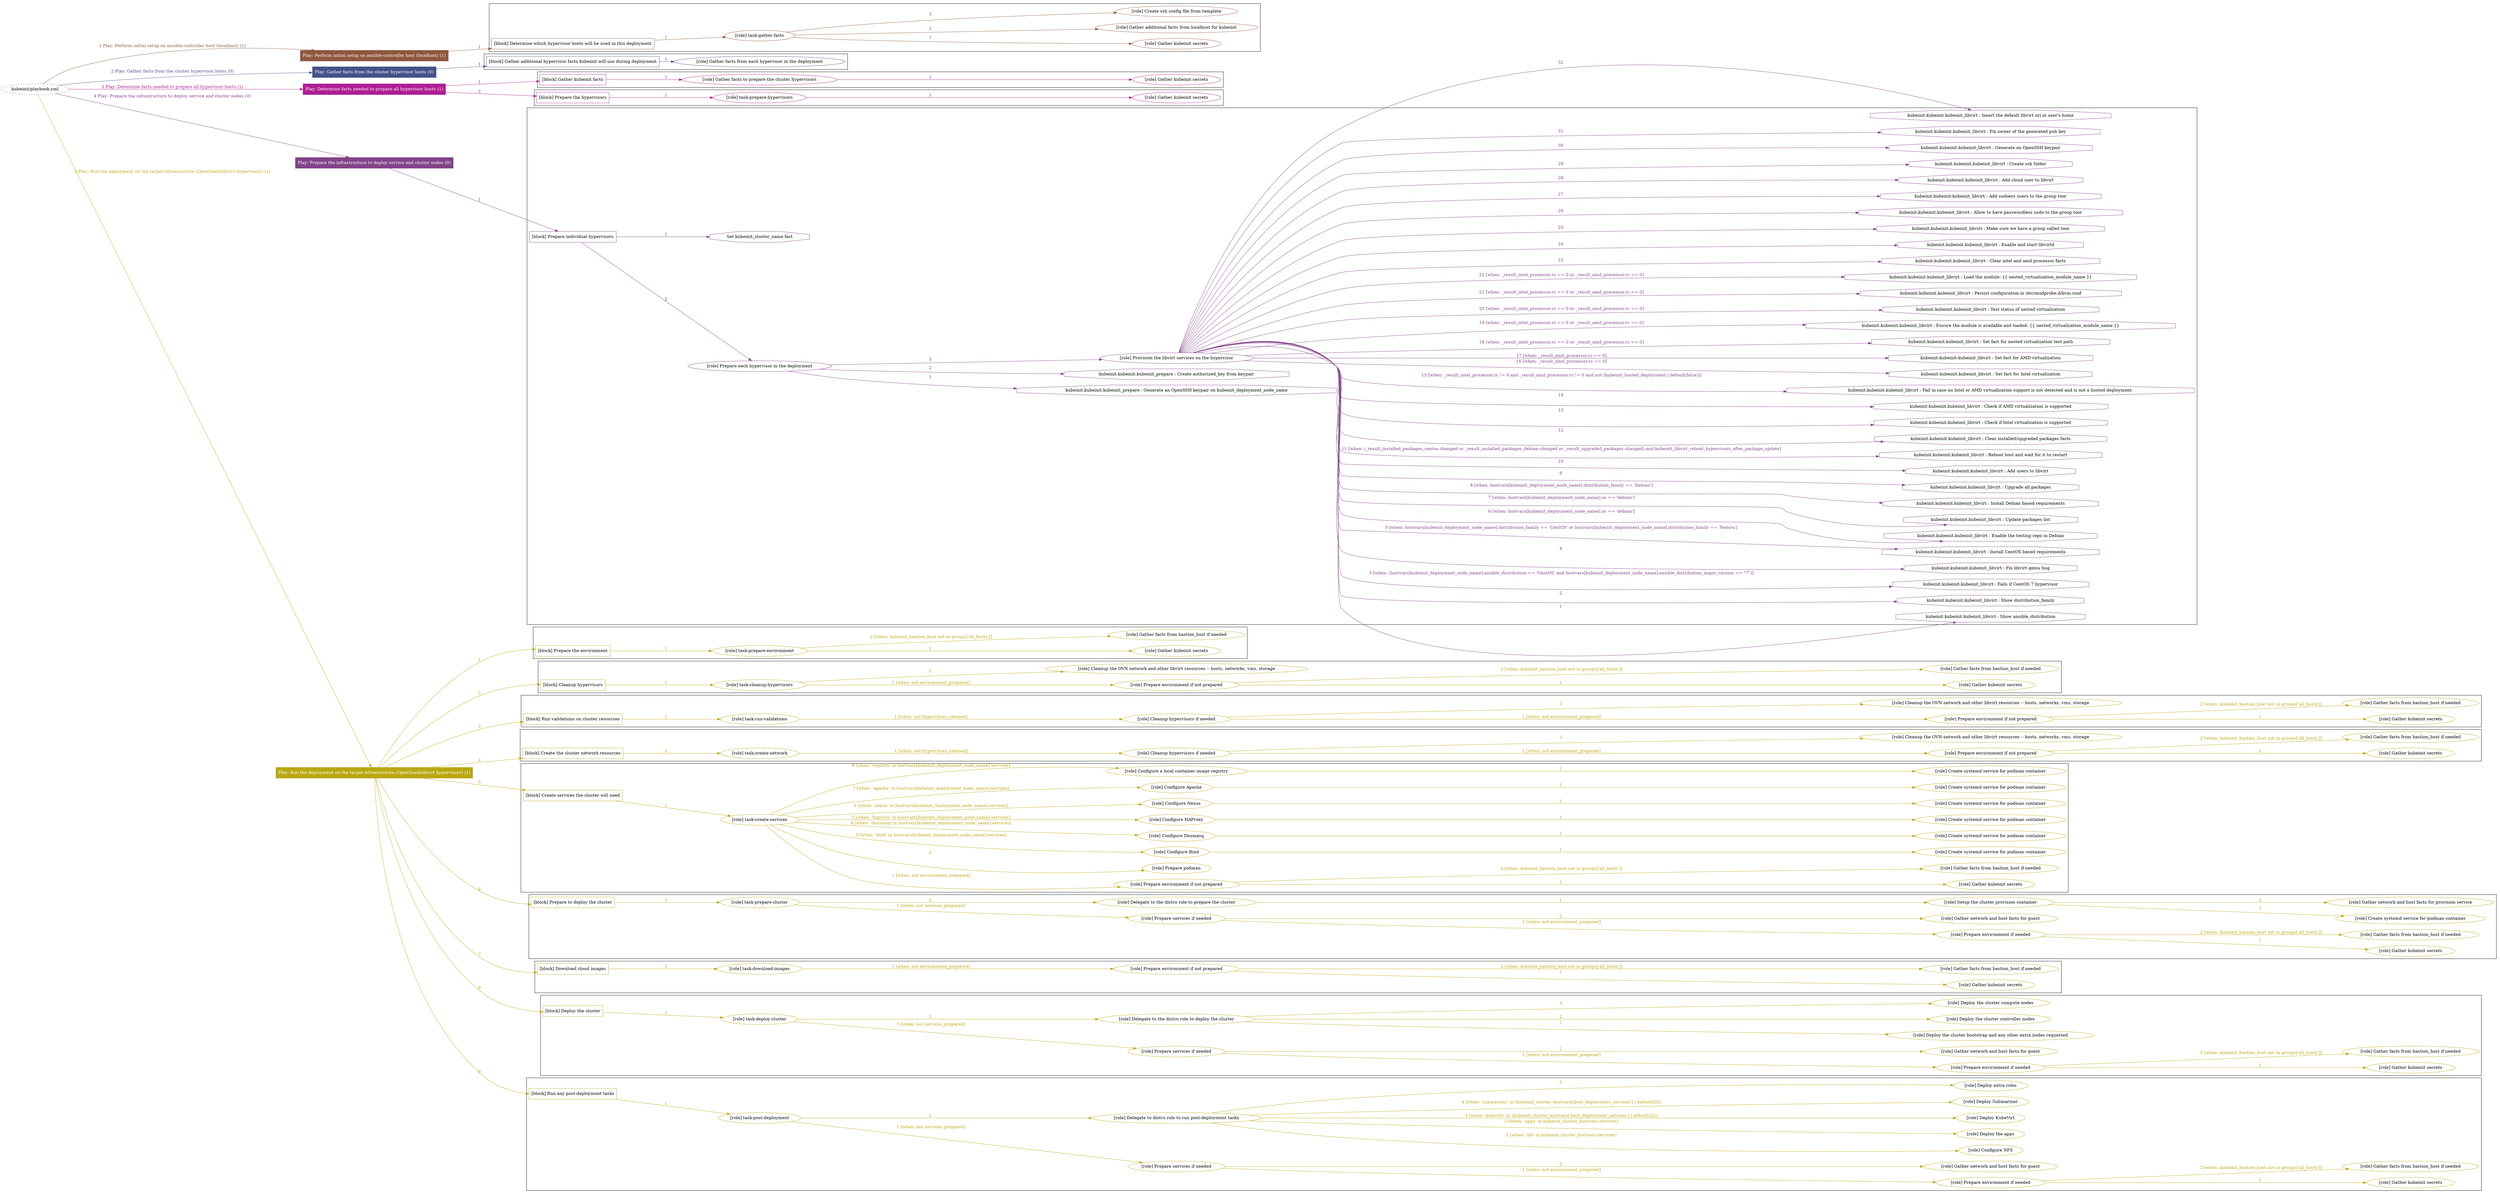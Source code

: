 digraph {
	graph [concentrate=true ordering=in rankdir=LR ratio=fill]
	edge [esep=5 sep=10]
	"kubeinit/playbook.yml" [URL="/home/runner/work/kubeinit/kubeinit/kubeinit/playbook.yml" id=playbook_feb21e90 style=dotted]
	"kubeinit/playbook.yml" -> play_5761cc18 [label="1 Play: Perform initial setup on ansible-controller host (localhost) (1)" color="#8e573e" fontcolor="#8e573e" id=edge_play_5761cc18 labeltooltip="1 Play: Perform initial setup on ansible-controller host (localhost) (1)" tooltip="1 Play: Perform initial setup on ansible-controller host (localhost) (1)"]
	subgraph "Play: Perform initial setup on ansible-controller host (localhost) (1)" {
		play_5761cc18 [label="Play: Perform initial setup on ansible-controller host (localhost) (1)" URL="/home/runner/work/kubeinit/kubeinit/kubeinit/playbook.yml" color="#8e573e" fontcolor="#ffffff" id=play_5761cc18 shape=box style=filled tooltip=localhost]
		play_5761cc18 -> block_1d2f3212 [label=1 color="#8e573e" fontcolor="#8e573e" id=edge_block_1d2f3212 labeltooltip=1 tooltip=1]
		subgraph cluster_block_1d2f3212 {
			block_1d2f3212 [label="[block] Determine which hypervisor hosts will be used in this deployment" URL="/home/runner/work/kubeinit/kubeinit/kubeinit/playbook.yml" color="#8e573e" id=block_1d2f3212 labeltooltip="Determine which hypervisor hosts will be used in this deployment" shape=box tooltip="Determine which hypervisor hosts will be used in this deployment"]
			block_1d2f3212 -> role_78089373 [label="1 " color="#8e573e" fontcolor="#8e573e" id=edge_role_78089373 labeltooltip="1 " tooltip="1 "]
			subgraph "task-gather-facts" {
				role_78089373 [label="[role] task-gather-facts" URL="/home/runner/work/kubeinit/kubeinit/kubeinit/playbook.yml" color="#8e573e" id=role_78089373 tooltip="task-gather-facts"]
				role_78089373 -> role_72c6a454 [label="1 " color="#8e573e" fontcolor="#8e573e" id=edge_role_72c6a454 labeltooltip="1 " tooltip="1 "]
				subgraph "Gather kubeinit secrets" {
					role_72c6a454 [label="[role] Gather kubeinit secrets" URL="/home/runner/.ansible/collections/ansible_collections/kubeinit/kubeinit/roles/kubeinit_prepare/tasks/build_hypervisors_group.yml" color="#8e573e" id=role_72c6a454 tooltip="Gather kubeinit secrets"]
				}
				role_78089373 -> role_9002dfb9 [label="2 " color="#8e573e" fontcolor="#8e573e" id=edge_role_9002dfb9 labeltooltip="2 " tooltip="2 "]
				subgraph "Gather additional facts from localhost for kubeinit" {
					role_9002dfb9 [label="[role] Gather additional facts from localhost for kubeinit" URL="/home/runner/.ansible/collections/ansible_collections/kubeinit/kubeinit/roles/kubeinit_prepare/tasks/build_hypervisors_group.yml" color="#8e573e" id=role_9002dfb9 tooltip="Gather additional facts from localhost for kubeinit"]
				}
				role_78089373 -> role_d7d7b813 [label="3 " color="#8e573e" fontcolor="#8e573e" id=edge_role_d7d7b813 labeltooltip="3 " tooltip="3 "]
				subgraph "Create ssh config file from template" {
					role_d7d7b813 [label="[role] Create ssh config file from template" URL="/home/runner/.ansible/collections/ansible_collections/kubeinit/kubeinit/roles/kubeinit_prepare/tasks/build_hypervisors_group.yml" color="#8e573e" id=role_d7d7b813 tooltip="Create ssh config file from template"]
				}
			}
		}
	}
	"kubeinit/playbook.yml" -> play_86b3077b [label="2 Play: Gather facts from the cluster hypervisor hosts (0)" color="#445188" fontcolor="#445188" id=edge_play_86b3077b labeltooltip="2 Play: Gather facts from the cluster hypervisor hosts (0)" tooltip="2 Play: Gather facts from the cluster hypervisor hosts (0)"]
	subgraph "Play: Gather facts from the cluster hypervisor hosts (0)" {
		play_86b3077b [label="Play: Gather facts from the cluster hypervisor hosts (0)" URL="/home/runner/work/kubeinit/kubeinit/kubeinit/playbook.yml" color="#445188" fontcolor="#ffffff" id=play_86b3077b shape=box style=filled tooltip="Play: Gather facts from the cluster hypervisor hosts (0)"]
		play_86b3077b -> block_be00c8cd [label=1 color="#445188" fontcolor="#445188" id=edge_block_be00c8cd labeltooltip=1 tooltip=1]
		subgraph cluster_block_be00c8cd {
			block_be00c8cd [label="[block] Gather additional hypervisor facts kubeinit will use during deployment" URL="/home/runner/work/kubeinit/kubeinit/kubeinit/playbook.yml" color="#445188" id=block_be00c8cd labeltooltip="Gather additional hypervisor facts kubeinit will use during deployment" shape=box tooltip="Gather additional hypervisor facts kubeinit will use during deployment"]
			block_be00c8cd -> role_84a9dd8e [label="1 " color="#445188" fontcolor="#445188" id=edge_role_84a9dd8e labeltooltip="1 " tooltip="1 "]
			subgraph "Gather facts from each hypervisor in the deployment" {
				role_84a9dd8e [label="[role] Gather facts from each hypervisor in the deployment" URL="/home/runner/work/kubeinit/kubeinit/kubeinit/playbook.yml" color="#445188" id=role_84a9dd8e tooltip="Gather facts from each hypervisor in the deployment"]
			}
		}
	}
	"kubeinit/playbook.yml" -> play_68f3dd23 [label="3 Play: Determine facts needed to prepare all hypervisor hosts (1)" color="#ae1e93" fontcolor="#ae1e93" id=edge_play_68f3dd23 labeltooltip="3 Play: Determine facts needed to prepare all hypervisor hosts (1)" tooltip="3 Play: Determine facts needed to prepare all hypervisor hosts (1)"]
	subgraph "Play: Determine facts needed to prepare all hypervisor hosts (1)" {
		play_68f3dd23 [label="Play: Determine facts needed to prepare all hypervisor hosts (1)" URL="/home/runner/work/kubeinit/kubeinit/kubeinit/playbook.yml" color="#ae1e93" fontcolor="#ffffff" id=play_68f3dd23 shape=box style=filled tooltip=localhost]
		play_68f3dd23 -> block_464a8f12 [label=1 color="#ae1e93" fontcolor="#ae1e93" id=edge_block_464a8f12 labeltooltip=1 tooltip=1]
		subgraph cluster_block_464a8f12 {
			block_464a8f12 [label="[block] Gather kubeinit facts" URL="/home/runner/work/kubeinit/kubeinit/kubeinit/playbook.yml" color="#ae1e93" id=block_464a8f12 labeltooltip="Gather kubeinit facts" shape=box tooltip="Gather kubeinit facts"]
			block_464a8f12 -> role_8baa7312 [label="1 " color="#ae1e93" fontcolor="#ae1e93" id=edge_role_8baa7312 labeltooltip="1 " tooltip="1 "]
			subgraph "Gather facts to prepare the cluster hypervisors" {
				role_8baa7312 [label="[role] Gather facts to prepare the cluster hypervisors" URL="/home/runner/work/kubeinit/kubeinit/kubeinit/playbook.yml" color="#ae1e93" id=role_8baa7312 tooltip="Gather facts to prepare the cluster hypervisors"]
				role_8baa7312 -> role_ed757c21 [label="1 " color="#ae1e93" fontcolor="#ae1e93" id=edge_role_ed757c21 labeltooltip="1 " tooltip="1 "]
				subgraph "Gather kubeinit secrets" {
					role_ed757c21 [label="[role] Gather kubeinit secrets" URL="/home/runner/.ansible/collections/ansible_collections/kubeinit/kubeinit/roles/kubeinit_prepare/tasks/gather_kubeinit_facts.yml" color="#ae1e93" id=role_ed757c21 tooltip="Gather kubeinit secrets"]
				}
			}
		}
		play_68f3dd23 -> block_03cb75ea [label=2 color="#ae1e93" fontcolor="#ae1e93" id=edge_block_03cb75ea labeltooltip=2 tooltip=2]
		subgraph cluster_block_03cb75ea {
			block_03cb75ea [label="[block] Prepare the hypervisors" URL="/home/runner/work/kubeinit/kubeinit/kubeinit/playbook.yml" color="#ae1e93" id=block_03cb75ea labeltooltip="Prepare the hypervisors" shape=box tooltip="Prepare the hypervisors"]
			block_03cb75ea -> role_fab7d466 [label="1 " color="#ae1e93" fontcolor="#ae1e93" id=edge_role_fab7d466 labeltooltip="1 " tooltip="1 "]
			subgraph "task-prepare-hypervisors" {
				role_fab7d466 [label="[role] task-prepare-hypervisors" URL="/home/runner/work/kubeinit/kubeinit/kubeinit/playbook.yml" color="#ae1e93" id=role_fab7d466 tooltip="task-prepare-hypervisors"]
				role_fab7d466 -> role_a730ef13 [label="1 " color="#ae1e93" fontcolor="#ae1e93" id=edge_role_a730ef13 labeltooltip="1 " tooltip="1 "]
				subgraph "Gather kubeinit secrets" {
					role_a730ef13 [label="[role] Gather kubeinit secrets" URL="/home/runner/.ansible/collections/ansible_collections/kubeinit/kubeinit/roles/kubeinit_prepare/tasks/gather_kubeinit_facts.yml" color="#ae1e93" id=role_a730ef13 tooltip="Gather kubeinit secrets"]
				}
			}
		}
	}
	"kubeinit/playbook.yml" -> play_5c9b0942 [label="4 Play: Prepare the infrastructure to deploy service and cluster nodes (0)" color="#814389" fontcolor="#814389" id=edge_play_5c9b0942 labeltooltip="4 Play: Prepare the infrastructure to deploy service and cluster nodes (0)" tooltip="4 Play: Prepare the infrastructure to deploy service and cluster nodes (0)"]
	subgraph "Play: Prepare the infrastructure to deploy service and cluster nodes (0)" {
		play_5c9b0942 [label="Play: Prepare the infrastructure to deploy service and cluster nodes (0)" URL="/home/runner/work/kubeinit/kubeinit/kubeinit/playbook.yml" color="#814389" fontcolor="#ffffff" id=play_5c9b0942 shape=box style=filled tooltip="Play: Prepare the infrastructure to deploy service and cluster nodes (0)"]
		play_5c9b0942 -> block_41366bc0 [label=1 color="#814389" fontcolor="#814389" id=edge_block_41366bc0 labeltooltip=1 tooltip=1]
		subgraph cluster_block_41366bc0 {
			block_41366bc0 [label="[block] Prepare individual hypervisors" URL="/home/runner/work/kubeinit/kubeinit/kubeinit/playbook.yml" color="#814389" id=block_41366bc0 labeltooltip="Prepare individual hypervisors" shape=box tooltip="Prepare individual hypervisors"]
			block_41366bc0 -> role_6712dbb4 [label="2 " color="#814389" fontcolor="#814389" id=edge_role_6712dbb4 labeltooltip="2 " tooltip="2 "]
			subgraph "Prepare each hypervisor in the deployment" {
				role_6712dbb4 [label="[role] Prepare each hypervisor in the deployment" URL="/home/runner/work/kubeinit/kubeinit/kubeinit/playbook.yml" color="#814389" id=role_6712dbb4 tooltip="Prepare each hypervisor in the deployment"]
				task_cacc2549 [label="kubeinit.kubeinit.kubeinit_prepare : Generate an OpenSSH keypair on kubeinit_deployment_node_name" URL="/home/runner/.ansible/collections/ansible_collections/kubeinit/kubeinit/roles/kubeinit_prepare/tasks/prepare_hypervisor.yml" color="#814389" id=task_cacc2549 shape=octagon tooltip="kubeinit.kubeinit.kubeinit_prepare : Generate an OpenSSH keypair on kubeinit_deployment_node_name"]
				role_6712dbb4 -> task_cacc2549 [label="1 " color="#814389" fontcolor="#814389" id=edge_task_cacc2549 labeltooltip="1 " tooltip="1 "]
				task_461a5605 [label="kubeinit.kubeinit.kubeinit_prepare : Create authorized_key from keypair" URL="/home/runner/.ansible/collections/ansible_collections/kubeinit/kubeinit/roles/kubeinit_prepare/tasks/prepare_hypervisor.yml" color="#814389" id=task_461a5605 shape=octagon tooltip="kubeinit.kubeinit.kubeinit_prepare : Create authorized_key from keypair"]
				role_6712dbb4 -> task_461a5605 [label="2 " color="#814389" fontcolor="#814389" id=edge_task_461a5605 labeltooltip="2 " tooltip="2 "]
				role_6712dbb4 -> role_3cc54925 [label="3 " color="#814389" fontcolor="#814389" id=edge_role_3cc54925 labeltooltip="3 " tooltip="3 "]
				subgraph "Provision the libvirt services on the hypervisor" {
					role_3cc54925 [label="[role] Provision the libvirt services on the hypervisor" URL="/home/runner/.ansible/collections/ansible_collections/kubeinit/kubeinit/roles/kubeinit_prepare/tasks/prepare_hypervisor.yml" color="#814389" id=role_3cc54925 tooltip="Provision the libvirt services on the hypervisor"]
					task_8e9fa1bf [label="kubeinit.kubeinit.kubeinit_libvirt : Show ansible_distribution" URL="/home/runner/.ansible/collections/ansible_collections/kubeinit/kubeinit/roles/kubeinit_libvirt/tasks/main.yml" color="#814389" id=task_8e9fa1bf shape=octagon tooltip="kubeinit.kubeinit.kubeinit_libvirt : Show ansible_distribution"]
					role_3cc54925 -> task_8e9fa1bf [label="1 " color="#814389" fontcolor="#814389" id=edge_task_8e9fa1bf labeltooltip="1 " tooltip="1 "]
					task_d0afc286 [label="kubeinit.kubeinit.kubeinit_libvirt : Show distribution_family" URL="/home/runner/.ansible/collections/ansible_collections/kubeinit/kubeinit/roles/kubeinit_libvirt/tasks/main.yml" color="#814389" id=task_d0afc286 shape=octagon tooltip="kubeinit.kubeinit.kubeinit_libvirt : Show distribution_family"]
					role_3cc54925 -> task_d0afc286 [label="2 " color="#814389" fontcolor="#814389" id=edge_task_d0afc286 labeltooltip="2 " tooltip="2 "]
					task_a5cb955d [label="kubeinit.kubeinit.kubeinit_libvirt : Fails if CentOS 7 hypervisor" URL="/home/runner/.ansible/collections/ansible_collections/kubeinit/kubeinit/roles/kubeinit_libvirt/tasks/main.yml" color="#814389" id=task_a5cb955d shape=octagon tooltip="kubeinit.kubeinit.kubeinit_libvirt : Fails if CentOS 7 hypervisor"]
					role_3cc54925 -> task_a5cb955d [label="3 [when: (hostvars[kubeinit_deployment_node_name].ansible_distribution == 'CentOS' and hostvars[kubeinit_deployment_node_name].ansible_distribution_major_version == \"7\")]" color="#814389" fontcolor="#814389" id=edge_task_a5cb955d labeltooltip="3 [when: (hostvars[kubeinit_deployment_node_name].ansible_distribution == 'CentOS' and hostvars[kubeinit_deployment_node_name].ansible_distribution_major_version == \"7\")]" tooltip="3 [when: (hostvars[kubeinit_deployment_node_name].ansible_distribution == 'CentOS' and hostvars[kubeinit_deployment_node_name].ansible_distribution_major_version == \"7\")]"]
					task_1f6eca74 [label="kubeinit.kubeinit.kubeinit_libvirt : Fix libvirt qemu bug" URL="/home/runner/.ansible/collections/ansible_collections/kubeinit/kubeinit/roles/kubeinit_libvirt/tasks/main.yml" color="#814389" id=task_1f6eca74 shape=octagon tooltip="kubeinit.kubeinit.kubeinit_libvirt : Fix libvirt qemu bug"]
					role_3cc54925 -> task_1f6eca74 [label="4 " color="#814389" fontcolor="#814389" id=edge_task_1f6eca74 labeltooltip="4 " tooltip="4 "]
					task_35b9db72 [label="kubeinit.kubeinit.kubeinit_libvirt : Install CentOS based requirements" URL="/home/runner/.ansible/collections/ansible_collections/kubeinit/kubeinit/roles/kubeinit_libvirt/tasks/main.yml" color="#814389" id=task_35b9db72 shape=octagon tooltip="kubeinit.kubeinit.kubeinit_libvirt : Install CentOS based requirements"]
					role_3cc54925 -> task_35b9db72 [label="5 [when: hostvars[kubeinit_deployment_node_name].distribution_family == 'CentOS' or hostvars[kubeinit_deployment_node_name].distribution_family == 'Fedora']" color="#814389" fontcolor="#814389" id=edge_task_35b9db72 labeltooltip="5 [when: hostvars[kubeinit_deployment_node_name].distribution_family == 'CentOS' or hostvars[kubeinit_deployment_node_name].distribution_family == 'Fedora']" tooltip="5 [when: hostvars[kubeinit_deployment_node_name].distribution_family == 'CentOS' or hostvars[kubeinit_deployment_node_name].distribution_family == 'Fedora']"]
					task_52883f0d [label="kubeinit.kubeinit.kubeinit_libvirt : Enable the testing repo in Debian" URL="/home/runner/.ansible/collections/ansible_collections/kubeinit/kubeinit/roles/kubeinit_libvirt/tasks/main.yml" color="#814389" id=task_52883f0d shape=octagon tooltip="kubeinit.kubeinit.kubeinit_libvirt : Enable the testing repo in Debian"]
					role_3cc54925 -> task_52883f0d [label="6 [when: hostvars[kubeinit_deployment_node_name].os == 'debian']" color="#814389" fontcolor="#814389" id=edge_task_52883f0d labeltooltip="6 [when: hostvars[kubeinit_deployment_node_name].os == 'debian']" tooltip="6 [when: hostvars[kubeinit_deployment_node_name].os == 'debian']"]
					task_ca5d4c28 [label="kubeinit.kubeinit.kubeinit_libvirt : Update packages list" URL="/home/runner/.ansible/collections/ansible_collections/kubeinit/kubeinit/roles/kubeinit_libvirt/tasks/main.yml" color="#814389" id=task_ca5d4c28 shape=octagon tooltip="kubeinit.kubeinit.kubeinit_libvirt : Update packages list"]
					role_3cc54925 -> task_ca5d4c28 [label="7 [when: hostvars[kubeinit_deployment_node_name].os == 'debian']" color="#814389" fontcolor="#814389" id=edge_task_ca5d4c28 labeltooltip="7 [when: hostvars[kubeinit_deployment_node_name].os == 'debian']" tooltip="7 [when: hostvars[kubeinit_deployment_node_name].os == 'debian']"]
					task_7387b9bd [label="kubeinit.kubeinit.kubeinit_libvirt : Install Debian based requirements" URL="/home/runner/.ansible/collections/ansible_collections/kubeinit/kubeinit/roles/kubeinit_libvirt/tasks/main.yml" color="#814389" id=task_7387b9bd shape=octagon tooltip="kubeinit.kubeinit.kubeinit_libvirt : Install Debian based requirements"]
					role_3cc54925 -> task_7387b9bd [label="8 [when: hostvars[kubeinit_deployment_node_name].distribution_family == 'Debian']" color="#814389" fontcolor="#814389" id=edge_task_7387b9bd labeltooltip="8 [when: hostvars[kubeinit_deployment_node_name].distribution_family == 'Debian']" tooltip="8 [when: hostvars[kubeinit_deployment_node_name].distribution_family == 'Debian']"]
					task_53405028 [label="kubeinit.kubeinit.kubeinit_libvirt : Upgrade all packages" URL="/home/runner/.ansible/collections/ansible_collections/kubeinit/kubeinit/roles/kubeinit_libvirt/tasks/main.yml" color="#814389" id=task_53405028 shape=octagon tooltip="kubeinit.kubeinit.kubeinit_libvirt : Upgrade all packages"]
					role_3cc54925 -> task_53405028 [label="9 " color="#814389" fontcolor="#814389" id=edge_task_53405028 labeltooltip="9 " tooltip="9 "]
					task_e82b4d68 [label="kubeinit.kubeinit.kubeinit_libvirt : Add users to libvirt" URL="/home/runner/.ansible/collections/ansible_collections/kubeinit/kubeinit/roles/kubeinit_libvirt/tasks/main.yml" color="#814389" id=task_e82b4d68 shape=octagon tooltip="kubeinit.kubeinit.kubeinit_libvirt : Add users to libvirt"]
					role_3cc54925 -> task_e82b4d68 [label="10 " color="#814389" fontcolor="#814389" id=edge_task_e82b4d68 labeltooltip="10 " tooltip="10 "]
					task_3822428e [label="kubeinit.kubeinit.kubeinit_libvirt : Reboot host and wait for it to restart" URL="/home/runner/.ansible/collections/ansible_collections/kubeinit/kubeinit/roles/kubeinit_libvirt/tasks/main.yml" color="#814389" id=task_3822428e shape=octagon tooltip="kubeinit.kubeinit.kubeinit_libvirt : Reboot host and wait for it to restart"]
					role_3cc54925 -> task_3822428e [label="11 [when: (_result_installed_packages_centos.changed or _result_installed_packages_debian.changed or _result_upgraded_packages.changed) and kubeinit_libvirt_reboot_hypervisors_after_package_update]" color="#814389" fontcolor="#814389" id=edge_task_3822428e labeltooltip="11 [when: (_result_installed_packages_centos.changed or _result_installed_packages_debian.changed or _result_upgraded_packages.changed) and kubeinit_libvirt_reboot_hypervisors_after_package_update]" tooltip="11 [when: (_result_installed_packages_centos.changed or _result_installed_packages_debian.changed or _result_upgraded_packages.changed) and kubeinit_libvirt_reboot_hypervisors_after_package_update]"]
					task_81032b44 [label="kubeinit.kubeinit.kubeinit_libvirt : Clear installed/upgraded packages facts" URL="/home/runner/.ansible/collections/ansible_collections/kubeinit/kubeinit/roles/kubeinit_libvirt/tasks/main.yml" color="#814389" id=task_81032b44 shape=octagon tooltip="kubeinit.kubeinit.kubeinit_libvirt : Clear installed/upgraded packages facts"]
					role_3cc54925 -> task_81032b44 [label="12 " color="#814389" fontcolor="#814389" id=edge_task_81032b44 labeltooltip="12 " tooltip="12 "]
					task_57ce9d48 [label="kubeinit.kubeinit.kubeinit_libvirt : Check if Intel virtualization is supported" URL="/home/runner/.ansible/collections/ansible_collections/kubeinit/kubeinit/roles/kubeinit_libvirt/tasks/main.yml" color="#814389" id=task_57ce9d48 shape=octagon tooltip="kubeinit.kubeinit.kubeinit_libvirt : Check if Intel virtualization is supported"]
					role_3cc54925 -> task_57ce9d48 [label="13 " color="#814389" fontcolor="#814389" id=edge_task_57ce9d48 labeltooltip="13 " tooltip="13 "]
					task_72f5f0e7 [label="kubeinit.kubeinit.kubeinit_libvirt : Check if AMD virtualization is supported" URL="/home/runner/.ansible/collections/ansible_collections/kubeinit/kubeinit/roles/kubeinit_libvirt/tasks/main.yml" color="#814389" id=task_72f5f0e7 shape=octagon tooltip="kubeinit.kubeinit.kubeinit_libvirt : Check if AMD virtualization is supported"]
					role_3cc54925 -> task_72f5f0e7 [label="14 " color="#814389" fontcolor="#814389" id=edge_task_72f5f0e7 labeltooltip="14 " tooltip="14 "]
					task_a8b12bb8 [label="kubeinit.kubeinit.kubeinit_libvirt : Fail in case no Intel or AMD virtualization support is not detected and is not a hosted deployment." URL="/home/runner/.ansible/collections/ansible_collections/kubeinit/kubeinit/roles/kubeinit_libvirt/tasks/main.yml" color="#814389" id=task_a8b12bb8 shape=octagon tooltip="kubeinit.kubeinit.kubeinit_libvirt : Fail in case no Intel or AMD virtualization support is not detected and is not a hosted deployment."]
					role_3cc54925 -> task_a8b12bb8 [label="15 [when: _result_intel_processor.rc != 0 and _result_amd_processor.rc != 0 and not (kubeinit_hosted_deployment | default(false))]" color="#814389" fontcolor="#814389" id=edge_task_a8b12bb8 labeltooltip="15 [when: _result_intel_processor.rc != 0 and _result_amd_processor.rc != 0 and not (kubeinit_hosted_deployment | default(false))]" tooltip="15 [when: _result_intel_processor.rc != 0 and _result_amd_processor.rc != 0 and not (kubeinit_hosted_deployment | default(false))]"]
					task_334abff5 [label="kubeinit.kubeinit.kubeinit_libvirt : Set fact for Intel virtualization" URL="/home/runner/.ansible/collections/ansible_collections/kubeinit/kubeinit/roles/kubeinit_libvirt/tasks/main.yml" color="#814389" id=task_334abff5 shape=octagon tooltip="kubeinit.kubeinit.kubeinit_libvirt : Set fact for Intel virtualization"]
					role_3cc54925 -> task_334abff5 [label="16 [when: _result_intel_processor.rc == 0]" color="#814389" fontcolor="#814389" id=edge_task_334abff5 labeltooltip="16 [when: _result_intel_processor.rc == 0]" tooltip="16 [when: _result_intel_processor.rc == 0]"]
					task_4addcad3 [label="kubeinit.kubeinit.kubeinit_libvirt : Set fact for AMD virtualization" URL="/home/runner/.ansible/collections/ansible_collections/kubeinit/kubeinit/roles/kubeinit_libvirt/tasks/main.yml" color="#814389" id=task_4addcad3 shape=octagon tooltip="kubeinit.kubeinit.kubeinit_libvirt : Set fact for AMD virtualization"]
					role_3cc54925 -> task_4addcad3 [label="17 [when: _result_amd_processor.rc == 0]" color="#814389" fontcolor="#814389" id=edge_task_4addcad3 labeltooltip="17 [when: _result_amd_processor.rc == 0]" tooltip="17 [when: _result_amd_processor.rc == 0]"]
					task_7cb8fdea [label="kubeinit.kubeinit.kubeinit_libvirt : Set fact for nested virtualization test path" URL="/home/runner/.ansible/collections/ansible_collections/kubeinit/kubeinit/roles/kubeinit_libvirt/tasks/main.yml" color="#814389" id=task_7cb8fdea shape=octagon tooltip="kubeinit.kubeinit.kubeinit_libvirt : Set fact for nested virtualization test path"]
					role_3cc54925 -> task_7cb8fdea [label="18 [when: _result_intel_processor.rc == 0 or _result_amd_processor.rc == 0]" color="#814389" fontcolor="#814389" id=edge_task_7cb8fdea labeltooltip="18 [when: _result_intel_processor.rc == 0 or _result_amd_processor.rc == 0]" tooltip="18 [when: _result_intel_processor.rc == 0 or _result_amd_processor.rc == 0]"]
					task_4803fbe3 [label="kubeinit.kubeinit.kubeinit_libvirt : Ensure the module is available and loaded: {{ nested_virtualization_module_name }}" URL="/home/runner/.ansible/collections/ansible_collections/kubeinit/kubeinit/roles/kubeinit_libvirt/tasks/main.yml" color="#814389" id=task_4803fbe3 shape=octagon tooltip="kubeinit.kubeinit.kubeinit_libvirt : Ensure the module is available and loaded: {{ nested_virtualization_module_name }}"]
					role_3cc54925 -> task_4803fbe3 [label="19 [when: _result_intel_processor.rc == 0 or _result_amd_processor.rc == 0]" color="#814389" fontcolor="#814389" id=edge_task_4803fbe3 labeltooltip="19 [when: _result_intel_processor.rc == 0 or _result_amd_processor.rc == 0]" tooltip="19 [when: _result_intel_processor.rc == 0 or _result_amd_processor.rc == 0]"]
					task_82807c21 [label="kubeinit.kubeinit.kubeinit_libvirt : Test status of nested virtualization" URL="/home/runner/.ansible/collections/ansible_collections/kubeinit/kubeinit/roles/kubeinit_libvirt/tasks/main.yml" color="#814389" id=task_82807c21 shape=octagon tooltip="kubeinit.kubeinit.kubeinit_libvirt : Test status of nested virtualization"]
					role_3cc54925 -> task_82807c21 [label="20 [when: _result_intel_processor.rc == 0 or _result_amd_processor.rc == 0]" color="#814389" fontcolor="#814389" id=edge_task_82807c21 labeltooltip="20 [when: _result_intel_processor.rc == 0 or _result_amd_processor.rc == 0]" tooltip="20 [when: _result_intel_processor.rc == 0 or _result_amd_processor.rc == 0]"]
					task_cbe26487 [label="kubeinit.kubeinit.kubeinit_libvirt : Persist configuration in /etc/modprobe.d/kvm.conf" URL="/home/runner/.ansible/collections/ansible_collections/kubeinit/kubeinit/roles/kubeinit_libvirt/tasks/main.yml" color="#814389" id=task_cbe26487 shape=octagon tooltip="kubeinit.kubeinit.kubeinit_libvirt : Persist configuration in /etc/modprobe.d/kvm.conf"]
					role_3cc54925 -> task_cbe26487 [label="21 [when: _result_intel_processor.rc == 0 or _result_amd_processor.rc == 0]" color="#814389" fontcolor="#814389" id=edge_task_cbe26487 labeltooltip="21 [when: _result_intel_processor.rc == 0 or _result_amd_processor.rc == 0]" tooltip="21 [when: _result_intel_processor.rc == 0 or _result_amd_processor.rc == 0]"]
					task_0556e560 [label="kubeinit.kubeinit.kubeinit_libvirt : Load the module: {{ nested_virtualization_module_name }}" URL="/home/runner/.ansible/collections/ansible_collections/kubeinit/kubeinit/roles/kubeinit_libvirt/tasks/main.yml" color="#814389" id=task_0556e560 shape=octagon tooltip="kubeinit.kubeinit.kubeinit_libvirt : Load the module: {{ nested_virtualization_module_name }}"]
					role_3cc54925 -> task_0556e560 [label="22 [when: _result_intel_processor.rc == 0 or _result_amd_processor.rc == 0]" color="#814389" fontcolor="#814389" id=edge_task_0556e560 labeltooltip="22 [when: _result_intel_processor.rc == 0 or _result_amd_processor.rc == 0]" tooltip="22 [when: _result_intel_processor.rc == 0 or _result_amd_processor.rc == 0]"]
					task_4593f124 [label="kubeinit.kubeinit.kubeinit_libvirt : Clear intel and amd processor facts" URL="/home/runner/.ansible/collections/ansible_collections/kubeinit/kubeinit/roles/kubeinit_libvirt/tasks/main.yml" color="#814389" id=task_4593f124 shape=octagon tooltip="kubeinit.kubeinit.kubeinit_libvirt : Clear intel and amd processor facts"]
					role_3cc54925 -> task_4593f124 [label="23 " color="#814389" fontcolor="#814389" id=edge_task_4593f124 labeltooltip="23 " tooltip="23 "]
					task_f7376d9e [label="kubeinit.kubeinit.kubeinit_libvirt : Enable and start libvirtd" URL="/home/runner/.ansible/collections/ansible_collections/kubeinit/kubeinit/roles/kubeinit_libvirt/tasks/main.yml" color="#814389" id=task_f7376d9e shape=octagon tooltip="kubeinit.kubeinit.kubeinit_libvirt : Enable and start libvirtd"]
					role_3cc54925 -> task_f7376d9e [label="24 " color="#814389" fontcolor="#814389" id=edge_task_f7376d9e labeltooltip="24 " tooltip="24 "]
					task_df24563f [label="kubeinit.kubeinit.kubeinit_libvirt : Make sure we have a group called toor" URL="/home/runner/.ansible/collections/ansible_collections/kubeinit/kubeinit/roles/kubeinit_libvirt/tasks/60_create_cloud_user.yml" color="#814389" id=task_df24563f shape=octagon tooltip="kubeinit.kubeinit.kubeinit_libvirt : Make sure we have a group called toor"]
					role_3cc54925 -> task_df24563f [label="25 " color="#814389" fontcolor="#814389" id=edge_task_df24563f labeltooltip="25 " tooltip="25 "]
					task_bc240989 [label="kubeinit.kubeinit.kubeinit_libvirt : Allow to have passwordless sudo to the group toor" URL="/home/runner/.ansible/collections/ansible_collections/kubeinit/kubeinit/roles/kubeinit_libvirt/tasks/60_create_cloud_user.yml" color="#814389" id=task_bc240989 shape=octagon tooltip="kubeinit.kubeinit.kubeinit_libvirt : Allow to have passwordless sudo to the group toor"]
					role_3cc54925 -> task_bc240989 [label="26 " color="#814389" fontcolor="#814389" id=edge_task_bc240989 labeltooltip="26 " tooltip="26 "]
					task_ee57f3c3 [label="kubeinit.kubeinit.kubeinit_libvirt : Add sudoers users to the group toor" URL="/home/runner/.ansible/collections/ansible_collections/kubeinit/kubeinit/roles/kubeinit_libvirt/tasks/60_create_cloud_user.yml" color="#814389" id=task_ee57f3c3 shape=octagon tooltip="kubeinit.kubeinit.kubeinit_libvirt : Add sudoers users to the group toor"]
					role_3cc54925 -> task_ee57f3c3 [label="27 " color="#814389" fontcolor="#814389" id=edge_task_ee57f3c3 labeltooltip="27 " tooltip="27 "]
					task_01e97f84 [label="kubeinit.kubeinit.kubeinit_libvirt : Add cloud user to libvirt" URL="/home/runner/.ansible/collections/ansible_collections/kubeinit/kubeinit/roles/kubeinit_libvirt/tasks/60_create_cloud_user.yml" color="#814389" id=task_01e97f84 shape=octagon tooltip="kubeinit.kubeinit.kubeinit_libvirt : Add cloud user to libvirt"]
					role_3cc54925 -> task_01e97f84 [label="28 " color="#814389" fontcolor="#814389" id=edge_task_01e97f84 labeltooltip="28 " tooltip="28 "]
					task_7d6f6c38 [label="kubeinit.kubeinit.kubeinit_libvirt : Create ssh folder" URL="/home/runner/.ansible/collections/ansible_collections/kubeinit/kubeinit/roles/kubeinit_libvirt/tasks/60_create_cloud_user.yml" color="#814389" id=task_7d6f6c38 shape=octagon tooltip="kubeinit.kubeinit.kubeinit_libvirt : Create ssh folder"]
					role_3cc54925 -> task_7d6f6c38 [label="29 " color="#814389" fontcolor="#814389" id=edge_task_7d6f6c38 labeltooltip="29 " tooltip="29 "]
					task_818122a2 [label="kubeinit.kubeinit.kubeinit_libvirt : Generate an OpenSSH keypair" URL="/home/runner/.ansible/collections/ansible_collections/kubeinit/kubeinit/roles/kubeinit_libvirt/tasks/60_create_cloud_user.yml" color="#814389" id=task_818122a2 shape=octagon tooltip="kubeinit.kubeinit.kubeinit_libvirt : Generate an OpenSSH keypair"]
					role_3cc54925 -> task_818122a2 [label="30 " color="#814389" fontcolor="#814389" id=edge_task_818122a2 labeltooltip="30 " tooltip="30 "]
					task_fc026f3c [label="kubeinit.kubeinit.kubeinit_libvirt : Fix owner of the generated pub key" URL="/home/runner/.ansible/collections/ansible_collections/kubeinit/kubeinit/roles/kubeinit_libvirt/tasks/60_create_cloud_user.yml" color="#814389" id=task_fc026f3c shape=octagon tooltip="kubeinit.kubeinit.kubeinit_libvirt : Fix owner of the generated pub key"]
					role_3cc54925 -> task_fc026f3c [label="31 " color="#814389" fontcolor="#814389" id=edge_task_fc026f3c labeltooltip="31 " tooltip="31 "]
					task_2d161f6c [label="kubeinit.kubeinit.kubeinit_libvirt : Insert the default libvirt uri in user's home" URL="/home/runner/.ansible/collections/ansible_collections/kubeinit/kubeinit/roles/kubeinit_libvirt/tasks/60_create_cloud_user.yml" color="#814389" id=task_2d161f6c shape=octagon tooltip="kubeinit.kubeinit.kubeinit_libvirt : Insert the default libvirt uri in user's home"]
					role_3cc54925 -> task_2d161f6c [label="32 " color="#814389" fontcolor="#814389" id=edge_task_2d161f6c labeltooltip="32 " tooltip="32 "]
				}
			}
			task_2602cab6 [label="Set kubeinit_cluster_name fact" URL="/home/runner/work/kubeinit/kubeinit/kubeinit/playbook.yml" color="#814389" id=task_2602cab6 shape=octagon tooltip="Set kubeinit_cluster_name fact"]
			block_41366bc0 -> task_2602cab6 [label="1 " color="#814389" fontcolor="#814389" id=edge_task_2602cab6 labeltooltip="1 " tooltip="1 "]
		}
	}
	"kubeinit/playbook.yml" -> play_feb058fe [label="5 Play: Run the deployment on the target infrastructure (OpenStack/libvirt hypervisors) (1)" color="#baa712" fontcolor="#baa712" id=edge_play_feb058fe labeltooltip="5 Play: Run the deployment on the target infrastructure (OpenStack/libvirt hypervisors) (1)" tooltip="5 Play: Run the deployment on the target infrastructure (OpenStack/libvirt hypervisors) (1)"]
	subgraph "Play: Run the deployment on the target infrastructure (OpenStack/libvirt hypervisors) (1)" {
		play_feb058fe [label="Play: Run the deployment on the target infrastructure (OpenStack/libvirt hypervisors) (1)" URL="/home/runner/work/kubeinit/kubeinit/kubeinit/playbook.yml" color="#baa712" fontcolor="#ffffff" id=play_feb058fe shape=box style=filled tooltip=localhost]
		play_feb058fe -> block_99e5dc67 [label=1 color="#baa712" fontcolor="#baa712" id=edge_block_99e5dc67 labeltooltip=1 tooltip=1]
		subgraph cluster_block_99e5dc67 {
			block_99e5dc67 [label="[block] Prepare the environment" URL="/home/runner/work/kubeinit/kubeinit/kubeinit/playbook.yml" color="#baa712" id=block_99e5dc67 labeltooltip="Prepare the environment" shape=box tooltip="Prepare the environment"]
			block_99e5dc67 -> role_b6011620 [label="1 " color="#baa712" fontcolor="#baa712" id=edge_role_b6011620 labeltooltip="1 " tooltip="1 "]
			subgraph "task-prepare-environment" {
				role_b6011620 [label="[role] task-prepare-environment" URL="/home/runner/work/kubeinit/kubeinit/kubeinit/playbook.yml" color="#baa712" id=role_b6011620 tooltip="task-prepare-environment"]
				role_b6011620 -> role_791c5735 [label="1 " color="#baa712" fontcolor="#baa712" id=edge_role_791c5735 labeltooltip="1 " tooltip="1 "]
				subgraph "Gather kubeinit secrets" {
					role_791c5735 [label="[role] Gather kubeinit secrets" URL="/home/runner/.ansible/collections/ansible_collections/kubeinit/kubeinit/roles/kubeinit_prepare/tasks/gather_kubeinit_facts.yml" color="#baa712" id=role_791c5735 tooltip="Gather kubeinit secrets"]
				}
				role_b6011620 -> role_d4a136b3 [label="2 [when: kubeinit_bastion_host not in groups['all_hosts']]" color="#baa712" fontcolor="#baa712" id=edge_role_d4a136b3 labeltooltip="2 [when: kubeinit_bastion_host not in groups['all_hosts']]" tooltip="2 [when: kubeinit_bastion_host not in groups['all_hosts']]"]
				subgraph "Gather facts from bastion_host if needed" {
					role_d4a136b3 [label="[role] Gather facts from bastion_host if needed" URL="/home/runner/.ansible/collections/ansible_collections/kubeinit/kubeinit/roles/kubeinit_prepare/tasks/main.yml" color="#baa712" id=role_d4a136b3 tooltip="Gather facts from bastion_host if needed"]
				}
			}
		}
		play_feb058fe -> block_46152ad0 [label=2 color="#baa712" fontcolor="#baa712" id=edge_block_46152ad0 labeltooltip=2 tooltip=2]
		subgraph cluster_block_46152ad0 {
			block_46152ad0 [label="[block] Cleanup hypervisors" URL="/home/runner/work/kubeinit/kubeinit/kubeinit/playbook.yml" color="#baa712" id=block_46152ad0 labeltooltip="Cleanup hypervisors" shape=box tooltip="Cleanup hypervisors"]
			block_46152ad0 -> role_92a73f16 [label="1 " color="#baa712" fontcolor="#baa712" id=edge_role_92a73f16 labeltooltip="1 " tooltip="1 "]
			subgraph "task-cleanup-hypervisors" {
				role_92a73f16 [label="[role] task-cleanup-hypervisors" URL="/home/runner/work/kubeinit/kubeinit/kubeinit/playbook.yml" color="#baa712" id=role_92a73f16 tooltip="task-cleanup-hypervisors"]
				role_92a73f16 -> role_352d6acd [label="1 [when: not environment_prepared]" color="#baa712" fontcolor="#baa712" id=edge_role_352d6acd labeltooltip="1 [when: not environment_prepared]" tooltip="1 [when: not environment_prepared]"]
				subgraph "Prepare environment if not prepared" {
					role_352d6acd [label="[role] Prepare environment if not prepared" URL="/home/runner/.ansible/collections/ansible_collections/kubeinit/kubeinit/roles/kubeinit_libvirt/tasks/cleanup_hypervisors.yml" color="#baa712" id=role_352d6acd tooltip="Prepare environment if not prepared"]
					role_352d6acd -> role_cbb8500b [label="1 " color="#baa712" fontcolor="#baa712" id=edge_role_cbb8500b labeltooltip="1 " tooltip="1 "]
					subgraph "Gather kubeinit secrets" {
						role_cbb8500b [label="[role] Gather kubeinit secrets" URL="/home/runner/.ansible/collections/ansible_collections/kubeinit/kubeinit/roles/kubeinit_prepare/tasks/gather_kubeinit_facts.yml" color="#baa712" id=role_cbb8500b tooltip="Gather kubeinit secrets"]
					}
					role_352d6acd -> role_a815d845 [label="2 [when: kubeinit_bastion_host not in groups['all_hosts']]" color="#baa712" fontcolor="#baa712" id=edge_role_a815d845 labeltooltip="2 [when: kubeinit_bastion_host not in groups['all_hosts']]" tooltip="2 [when: kubeinit_bastion_host not in groups['all_hosts']]"]
					subgraph "Gather facts from bastion_host if needed" {
						role_a815d845 [label="[role] Gather facts from bastion_host if needed" URL="/home/runner/.ansible/collections/ansible_collections/kubeinit/kubeinit/roles/kubeinit_prepare/tasks/main.yml" color="#baa712" id=role_a815d845 tooltip="Gather facts from bastion_host if needed"]
					}
				}
				role_92a73f16 -> role_147a44b4 [label="2 " color="#baa712" fontcolor="#baa712" id=edge_role_147a44b4 labeltooltip="2 " tooltip="2 "]
				subgraph "Cleanup the OVN network and other libvirt resources -- hosts, networks, vms, storage" {
					role_147a44b4 [label="[role] Cleanup the OVN network and other libvirt resources -- hosts, networks, vms, storage" URL="/home/runner/.ansible/collections/ansible_collections/kubeinit/kubeinit/roles/kubeinit_libvirt/tasks/cleanup_hypervisors.yml" color="#baa712" id=role_147a44b4 tooltip="Cleanup the OVN network and other libvirt resources -- hosts, networks, vms, storage"]
				}
			}
		}
		play_feb058fe -> block_4ffc75c2 [label=3 color="#baa712" fontcolor="#baa712" id=edge_block_4ffc75c2 labeltooltip=3 tooltip=3]
		subgraph cluster_block_4ffc75c2 {
			block_4ffc75c2 [label="[block] Run validations on cluster resources" URL="/home/runner/work/kubeinit/kubeinit/kubeinit/playbook.yml" color="#baa712" id=block_4ffc75c2 labeltooltip="Run validations on cluster resources" shape=box tooltip="Run validations on cluster resources"]
			block_4ffc75c2 -> role_96dd24be [label="1 " color="#baa712" fontcolor="#baa712" id=edge_role_96dd24be labeltooltip="1 " tooltip="1 "]
			subgraph "task-run-validations" {
				role_96dd24be [label="[role] task-run-validations" URL="/home/runner/work/kubeinit/kubeinit/kubeinit/playbook.yml" color="#baa712" id=role_96dd24be tooltip="task-run-validations"]
				role_96dd24be -> role_59d3dff7 [label="1 [when: not hypervisors_cleaned]" color="#baa712" fontcolor="#baa712" id=edge_role_59d3dff7 labeltooltip="1 [when: not hypervisors_cleaned]" tooltip="1 [when: not hypervisors_cleaned]"]
				subgraph "Cleanup hypervisors if needed" {
					role_59d3dff7 [label="[role] Cleanup hypervisors if needed" URL="/home/runner/.ansible/collections/ansible_collections/kubeinit/kubeinit/roles/kubeinit_validations/tasks/main.yml" color="#baa712" id=role_59d3dff7 tooltip="Cleanup hypervisors if needed"]
					role_59d3dff7 -> role_bf83065a [label="1 [when: not environment_prepared]" color="#baa712" fontcolor="#baa712" id=edge_role_bf83065a labeltooltip="1 [when: not environment_prepared]" tooltip="1 [when: not environment_prepared]"]
					subgraph "Prepare environment if not prepared" {
						role_bf83065a [label="[role] Prepare environment if not prepared" URL="/home/runner/.ansible/collections/ansible_collections/kubeinit/kubeinit/roles/kubeinit_libvirt/tasks/cleanup_hypervisors.yml" color="#baa712" id=role_bf83065a tooltip="Prepare environment if not prepared"]
						role_bf83065a -> role_e596a7ef [label="1 " color="#baa712" fontcolor="#baa712" id=edge_role_e596a7ef labeltooltip="1 " tooltip="1 "]
						subgraph "Gather kubeinit secrets" {
							role_e596a7ef [label="[role] Gather kubeinit secrets" URL="/home/runner/.ansible/collections/ansible_collections/kubeinit/kubeinit/roles/kubeinit_prepare/tasks/gather_kubeinit_facts.yml" color="#baa712" id=role_e596a7ef tooltip="Gather kubeinit secrets"]
						}
						role_bf83065a -> role_2d617a9a [label="2 [when: kubeinit_bastion_host not in groups['all_hosts']]" color="#baa712" fontcolor="#baa712" id=edge_role_2d617a9a labeltooltip="2 [when: kubeinit_bastion_host not in groups['all_hosts']]" tooltip="2 [when: kubeinit_bastion_host not in groups['all_hosts']]"]
						subgraph "Gather facts from bastion_host if needed" {
							role_2d617a9a [label="[role] Gather facts from bastion_host if needed" URL="/home/runner/.ansible/collections/ansible_collections/kubeinit/kubeinit/roles/kubeinit_prepare/tasks/main.yml" color="#baa712" id=role_2d617a9a tooltip="Gather facts from bastion_host if needed"]
						}
					}
					role_59d3dff7 -> role_cf1a8b94 [label="2 " color="#baa712" fontcolor="#baa712" id=edge_role_cf1a8b94 labeltooltip="2 " tooltip="2 "]
					subgraph "Cleanup the OVN network and other libvirt resources -- hosts, networks, vms, storage" {
						role_cf1a8b94 [label="[role] Cleanup the OVN network and other libvirt resources -- hosts, networks, vms, storage" URL="/home/runner/.ansible/collections/ansible_collections/kubeinit/kubeinit/roles/kubeinit_libvirt/tasks/cleanup_hypervisors.yml" color="#baa712" id=role_cf1a8b94 tooltip="Cleanup the OVN network and other libvirt resources -- hosts, networks, vms, storage"]
					}
				}
			}
		}
		play_feb058fe -> block_20abef67 [label=4 color="#baa712" fontcolor="#baa712" id=edge_block_20abef67 labeltooltip=4 tooltip=4]
		subgraph cluster_block_20abef67 {
			block_20abef67 [label="[block] Create the cluster network resources" URL="/home/runner/work/kubeinit/kubeinit/kubeinit/playbook.yml" color="#baa712" id=block_20abef67 labeltooltip="Create the cluster network resources" shape=box tooltip="Create the cluster network resources"]
			block_20abef67 -> role_83ed4546 [label="1 " color="#baa712" fontcolor="#baa712" id=edge_role_83ed4546 labeltooltip="1 " tooltip="1 "]
			subgraph "task-create-network" {
				role_83ed4546 [label="[role] task-create-network" URL="/home/runner/work/kubeinit/kubeinit/kubeinit/playbook.yml" color="#baa712" id=role_83ed4546 tooltip="task-create-network"]
				role_83ed4546 -> role_eb92c633 [label="1 [when: not hypervisors_cleaned]" color="#baa712" fontcolor="#baa712" id=edge_role_eb92c633 labeltooltip="1 [when: not hypervisors_cleaned]" tooltip="1 [when: not hypervisors_cleaned]"]
				subgraph "Cleanup hypervisors if needed" {
					role_eb92c633 [label="[role] Cleanup hypervisors if needed" URL="/home/runner/.ansible/collections/ansible_collections/kubeinit/kubeinit/roles/kubeinit_libvirt/tasks/create_network.yml" color="#baa712" id=role_eb92c633 tooltip="Cleanup hypervisors if needed"]
					role_eb92c633 -> role_8b8936aa [label="1 [when: not environment_prepared]" color="#baa712" fontcolor="#baa712" id=edge_role_8b8936aa labeltooltip="1 [when: not environment_prepared]" tooltip="1 [when: not environment_prepared]"]
					subgraph "Prepare environment if not prepared" {
						role_8b8936aa [label="[role] Prepare environment if not prepared" URL="/home/runner/.ansible/collections/ansible_collections/kubeinit/kubeinit/roles/kubeinit_libvirt/tasks/cleanup_hypervisors.yml" color="#baa712" id=role_8b8936aa tooltip="Prepare environment if not prepared"]
						role_8b8936aa -> role_c378141a [label="1 " color="#baa712" fontcolor="#baa712" id=edge_role_c378141a labeltooltip="1 " tooltip="1 "]
						subgraph "Gather kubeinit secrets" {
							role_c378141a [label="[role] Gather kubeinit secrets" URL="/home/runner/.ansible/collections/ansible_collections/kubeinit/kubeinit/roles/kubeinit_prepare/tasks/gather_kubeinit_facts.yml" color="#baa712" id=role_c378141a tooltip="Gather kubeinit secrets"]
						}
						role_8b8936aa -> role_cbd9631f [label="2 [when: kubeinit_bastion_host not in groups['all_hosts']]" color="#baa712" fontcolor="#baa712" id=edge_role_cbd9631f labeltooltip="2 [when: kubeinit_bastion_host not in groups['all_hosts']]" tooltip="2 [when: kubeinit_bastion_host not in groups['all_hosts']]"]
						subgraph "Gather facts from bastion_host if needed" {
							role_cbd9631f [label="[role] Gather facts from bastion_host if needed" URL="/home/runner/.ansible/collections/ansible_collections/kubeinit/kubeinit/roles/kubeinit_prepare/tasks/main.yml" color="#baa712" id=role_cbd9631f tooltip="Gather facts from bastion_host if needed"]
						}
					}
					role_eb92c633 -> role_fdc7e11e [label="2 " color="#baa712" fontcolor="#baa712" id=edge_role_fdc7e11e labeltooltip="2 " tooltip="2 "]
					subgraph "Cleanup the OVN network and other libvirt resources -- hosts, networks, vms, storage" {
						role_fdc7e11e [label="[role] Cleanup the OVN network and other libvirt resources -- hosts, networks, vms, storage" URL="/home/runner/.ansible/collections/ansible_collections/kubeinit/kubeinit/roles/kubeinit_libvirt/tasks/cleanup_hypervisors.yml" color="#baa712" id=role_fdc7e11e tooltip="Cleanup the OVN network and other libvirt resources -- hosts, networks, vms, storage"]
					}
				}
			}
		}
		play_feb058fe -> block_ac063875 [label=5 color="#baa712" fontcolor="#baa712" id=edge_block_ac063875 labeltooltip=5 tooltip=5]
		subgraph cluster_block_ac063875 {
			block_ac063875 [label="[block] Create services the cluster will need" URL="/home/runner/work/kubeinit/kubeinit/kubeinit/playbook.yml" color="#baa712" id=block_ac063875 labeltooltip="Create services the cluster will need" shape=box tooltip="Create services the cluster will need"]
			block_ac063875 -> role_20163764 [label="1 " color="#baa712" fontcolor="#baa712" id=edge_role_20163764 labeltooltip="1 " tooltip="1 "]
			subgraph "task-create-services" {
				role_20163764 [label="[role] task-create-services" URL="/home/runner/work/kubeinit/kubeinit/kubeinit/playbook.yml" color="#baa712" id=role_20163764 tooltip="task-create-services"]
				role_20163764 -> role_d56049e1 [label="1 [when: not environment_prepared]" color="#baa712" fontcolor="#baa712" id=edge_role_d56049e1 labeltooltip="1 [when: not environment_prepared]" tooltip="1 [when: not environment_prepared]"]
				subgraph "Prepare environment if not prepared" {
					role_d56049e1 [label="[role] Prepare environment if not prepared" URL="/home/runner/.ansible/collections/ansible_collections/kubeinit/kubeinit/roles/kubeinit_services/tasks/main.yml" color="#baa712" id=role_d56049e1 tooltip="Prepare environment if not prepared"]
					role_d56049e1 -> role_fb9f431f [label="1 " color="#baa712" fontcolor="#baa712" id=edge_role_fb9f431f labeltooltip="1 " tooltip="1 "]
					subgraph "Gather kubeinit secrets" {
						role_fb9f431f [label="[role] Gather kubeinit secrets" URL="/home/runner/.ansible/collections/ansible_collections/kubeinit/kubeinit/roles/kubeinit_prepare/tasks/gather_kubeinit_facts.yml" color="#baa712" id=role_fb9f431f tooltip="Gather kubeinit secrets"]
					}
					role_d56049e1 -> role_55efe38f [label="2 [when: kubeinit_bastion_host not in groups['all_hosts']]" color="#baa712" fontcolor="#baa712" id=edge_role_55efe38f labeltooltip="2 [when: kubeinit_bastion_host not in groups['all_hosts']]" tooltip="2 [when: kubeinit_bastion_host not in groups['all_hosts']]"]
					subgraph "Gather facts from bastion_host if needed" {
						role_55efe38f [label="[role] Gather facts from bastion_host if needed" URL="/home/runner/.ansible/collections/ansible_collections/kubeinit/kubeinit/roles/kubeinit_prepare/tasks/main.yml" color="#baa712" id=role_55efe38f tooltip="Gather facts from bastion_host if needed"]
					}
				}
				role_20163764 -> role_a89bacd2 [label="2 " color="#baa712" fontcolor="#baa712" id=edge_role_a89bacd2 labeltooltip="2 " tooltip="2 "]
				subgraph "Prepare podman" {
					role_a89bacd2 [label="[role] Prepare podman" URL="/home/runner/.ansible/collections/ansible_collections/kubeinit/kubeinit/roles/kubeinit_services/tasks/00_create_service_pod.yml" color="#baa712" id=role_a89bacd2 tooltip="Prepare podman"]
				}
				role_20163764 -> role_aa2abf50 [label="3 [when: 'bind' in hostvars[kubeinit_deployment_node_name].services]" color="#baa712" fontcolor="#baa712" id=edge_role_aa2abf50 labeltooltip="3 [when: 'bind' in hostvars[kubeinit_deployment_node_name].services]" tooltip="3 [when: 'bind' in hostvars[kubeinit_deployment_node_name].services]"]
				subgraph "Configure Bind" {
					role_aa2abf50 [label="[role] Configure Bind" URL="/home/runner/.ansible/collections/ansible_collections/kubeinit/kubeinit/roles/kubeinit_services/tasks/start_services_containers.yml" color="#baa712" id=role_aa2abf50 tooltip="Configure Bind"]
					role_aa2abf50 -> role_b001e56b [label="1 " color="#baa712" fontcolor="#baa712" id=edge_role_b001e56b labeltooltip="1 " tooltip="1 "]
					subgraph "Create systemd service for podman container" {
						role_b001e56b [label="[role] Create systemd service for podman container" URL="/home/runner/.ansible/collections/ansible_collections/kubeinit/kubeinit/roles/kubeinit_bind/tasks/main.yml" color="#baa712" id=role_b001e56b tooltip="Create systemd service for podman container"]
					}
				}
				role_20163764 -> role_ba73f304 [label="4 [when: 'dnsmasq' in hostvars[kubeinit_deployment_node_name].services]" color="#baa712" fontcolor="#baa712" id=edge_role_ba73f304 labeltooltip="4 [when: 'dnsmasq' in hostvars[kubeinit_deployment_node_name].services]" tooltip="4 [when: 'dnsmasq' in hostvars[kubeinit_deployment_node_name].services]"]
				subgraph "Configure Dnsmasq" {
					role_ba73f304 [label="[role] Configure Dnsmasq" URL="/home/runner/.ansible/collections/ansible_collections/kubeinit/kubeinit/roles/kubeinit_services/tasks/start_services_containers.yml" color="#baa712" id=role_ba73f304 tooltip="Configure Dnsmasq"]
					role_ba73f304 -> role_1b0dcabe [label="1 " color="#baa712" fontcolor="#baa712" id=edge_role_1b0dcabe labeltooltip="1 " tooltip="1 "]
					subgraph "Create systemd service for podman container" {
						role_1b0dcabe [label="[role] Create systemd service for podman container" URL="/home/runner/.ansible/collections/ansible_collections/kubeinit/kubeinit/roles/kubeinit_dnsmasq/tasks/main.yml" color="#baa712" id=role_1b0dcabe tooltip="Create systemd service for podman container"]
					}
				}
				role_20163764 -> role_53e52f02 [label="5 [when: 'haproxy' in hostvars[kubeinit_deployment_node_name].services]" color="#baa712" fontcolor="#baa712" id=edge_role_53e52f02 labeltooltip="5 [when: 'haproxy' in hostvars[kubeinit_deployment_node_name].services]" tooltip="5 [when: 'haproxy' in hostvars[kubeinit_deployment_node_name].services]"]
				subgraph "Configure HAProxy" {
					role_53e52f02 [label="[role] Configure HAProxy" URL="/home/runner/.ansible/collections/ansible_collections/kubeinit/kubeinit/roles/kubeinit_services/tasks/start_services_containers.yml" color="#baa712" id=role_53e52f02 tooltip="Configure HAProxy"]
					role_53e52f02 -> role_62884dc2 [label="1 " color="#baa712" fontcolor="#baa712" id=edge_role_62884dc2 labeltooltip="1 " tooltip="1 "]
					subgraph "Create systemd service for podman container" {
						role_62884dc2 [label="[role] Create systemd service for podman container" URL="/home/runner/.ansible/collections/ansible_collections/kubeinit/kubeinit/roles/kubeinit_haproxy/tasks/main.yml" color="#baa712" id=role_62884dc2 tooltip="Create systemd service for podman container"]
					}
				}
				role_20163764 -> role_4a2f8c22 [label="6 [when: 'nexus' in hostvars[kubeinit_deployment_node_name].services]" color="#baa712" fontcolor="#baa712" id=edge_role_4a2f8c22 labeltooltip="6 [when: 'nexus' in hostvars[kubeinit_deployment_node_name].services]" tooltip="6 [when: 'nexus' in hostvars[kubeinit_deployment_node_name].services]"]
				subgraph "Configure Nexus" {
					role_4a2f8c22 [label="[role] Configure Nexus" URL="/home/runner/.ansible/collections/ansible_collections/kubeinit/kubeinit/roles/kubeinit_services/tasks/start_services_containers.yml" color="#baa712" id=role_4a2f8c22 tooltip="Configure Nexus"]
					role_4a2f8c22 -> role_70871485 [label="1 " color="#baa712" fontcolor="#baa712" id=edge_role_70871485 labeltooltip="1 " tooltip="1 "]
					subgraph "Create systemd service for podman container" {
						role_70871485 [label="[role] Create systemd service for podman container" URL="/home/runner/.ansible/collections/ansible_collections/kubeinit/kubeinit/roles/kubeinit_nexus/tasks/main.yml" color="#baa712" id=role_70871485 tooltip="Create systemd service for podman container"]
					}
				}
				role_20163764 -> role_726e5316 [label="7 [when: 'apache' in hostvars[kubeinit_deployment_node_name].services]" color="#baa712" fontcolor="#baa712" id=edge_role_726e5316 labeltooltip="7 [when: 'apache' in hostvars[kubeinit_deployment_node_name].services]" tooltip="7 [when: 'apache' in hostvars[kubeinit_deployment_node_name].services]"]
				subgraph "Configure Apache" {
					role_726e5316 [label="[role] Configure Apache" URL="/home/runner/.ansible/collections/ansible_collections/kubeinit/kubeinit/roles/kubeinit_services/tasks/start_services_containers.yml" color="#baa712" id=role_726e5316 tooltip="Configure Apache"]
					role_726e5316 -> role_66645e29 [label="1 " color="#baa712" fontcolor="#baa712" id=edge_role_66645e29 labeltooltip="1 " tooltip="1 "]
					subgraph "Create systemd service for podman container" {
						role_66645e29 [label="[role] Create systemd service for podman container" URL="/home/runner/.ansible/collections/ansible_collections/kubeinit/kubeinit/roles/kubeinit_apache/tasks/main.yml" color="#baa712" id=role_66645e29 tooltip="Create systemd service for podman container"]
					}
				}
				role_20163764 -> role_22bbcdf9 [label="8 [when: 'registry' in hostvars[kubeinit_deployment_node_name].services]" color="#baa712" fontcolor="#baa712" id=edge_role_22bbcdf9 labeltooltip="8 [when: 'registry' in hostvars[kubeinit_deployment_node_name].services]" tooltip="8 [when: 'registry' in hostvars[kubeinit_deployment_node_name].services]"]
				subgraph "Configure a local container image registry" {
					role_22bbcdf9 [label="[role] Configure a local container image registry" URL="/home/runner/.ansible/collections/ansible_collections/kubeinit/kubeinit/roles/kubeinit_services/tasks/start_services_containers.yml" color="#baa712" id=role_22bbcdf9 tooltip="Configure a local container image registry"]
					role_22bbcdf9 -> role_9bf18baa [label="1 " color="#baa712" fontcolor="#baa712" id=edge_role_9bf18baa labeltooltip="1 " tooltip="1 "]
					subgraph "Create systemd service for podman container" {
						role_9bf18baa [label="[role] Create systemd service for podman container" URL="/home/runner/.ansible/collections/ansible_collections/kubeinit/kubeinit/roles/kubeinit_registry/tasks/main.yml" color="#baa712" id=role_9bf18baa tooltip="Create systemd service for podman container"]
					}
				}
			}
		}
		play_feb058fe -> block_6b1ccb17 [label=6 color="#baa712" fontcolor="#baa712" id=edge_block_6b1ccb17 labeltooltip=6 tooltip=6]
		subgraph cluster_block_6b1ccb17 {
			block_6b1ccb17 [label="[block] Prepare to deploy the cluster" URL="/home/runner/work/kubeinit/kubeinit/kubeinit/playbook.yml" color="#baa712" id=block_6b1ccb17 labeltooltip="Prepare to deploy the cluster" shape=box tooltip="Prepare to deploy the cluster"]
			block_6b1ccb17 -> role_218397f8 [label="1 " color="#baa712" fontcolor="#baa712" id=edge_role_218397f8 labeltooltip="1 " tooltip="1 "]
			subgraph "task-prepare-cluster" {
				role_218397f8 [label="[role] task-prepare-cluster" URL="/home/runner/work/kubeinit/kubeinit/kubeinit/playbook.yml" color="#baa712" id=role_218397f8 tooltip="task-prepare-cluster"]
				role_218397f8 -> role_3baf89a8 [label="1 [when: not services_prepared]" color="#baa712" fontcolor="#baa712" id=edge_role_3baf89a8 labeltooltip="1 [when: not services_prepared]" tooltip="1 [when: not services_prepared]"]
				subgraph "Prepare services if needed" {
					role_3baf89a8 [label="[role] Prepare services if needed" URL="/home/runner/.ansible/collections/ansible_collections/kubeinit/kubeinit/roles/kubeinit_prepare/tasks/prepare_cluster.yml" color="#baa712" id=role_3baf89a8 tooltip="Prepare services if needed"]
					role_3baf89a8 -> role_780c97c4 [label="1 [when: not environment_prepared]" color="#baa712" fontcolor="#baa712" id=edge_role_780c97c4 labeltooltip="1 [when: not environment_prepared]" tooltip="1 [when: not environment_prepared]"]
					subgraph "Prepare environment if needed" {
						role_780c97c4 [label="[role] Prepare environment if needed" URL="/home/runner/.ansible/collections/ansible_collections/kubeinit/kubeinit/roles/kubeinit_services/tasks/prepare_services.yml" color="#baa712" id=role_780c97c4 tooltip="Prepare environment if needed"]
						role_780c97c4 -> role_4d521bf0 [label="1 " color="#baa712" fontcolor="#baa712" id=edge_role_4d521bf0 labeltooltip="1 " tooltip="1 "]
						subgraph "Gather kubeinit secrets" {
							role_4d521bf0 [label="[role] Gather kubeinit secrets" URL="/home/runner/.ansible/collections/ansible_collections/kubeinit/kubeinit/roles/kubeinit_prepare/tasks/gather_kubeinit_facts.yml" color="#baa712" id=role_4d521bf0 tooltip="Gather kubeinit secrets"]
						}
						role_780c97c4 -> role_0e1a3bdd [label="2 [when: kubeinit_bastion_host not in groups['all_hosts']]" color="#baa712" fontcolor="#baa712" id=edge_role_0e1a3bdd labeltooltip="2 [when: kubeinit_bastion_host not in groups['all_hosts']]" tooltip="2 [when: kubeinit_bastion_host not in groups['all_hosts']]"]
						subgraph "Gather facts from bastion_host if needed" {
							role_0e1a3bdd [label="[role] Gather facts from bastion_host if needed" URL="/home/runner/.ansible/collections/ansible_collections/kubeinit/kubeinit/roles/kubeinit_prepare/tasks/main.yml" color="#baa712" id=role_0e1a3bdd tooltip="Gather facts from bastion_host if needed"]
						}
					}
					role_3baf89a8 -> role_c37afc56 [label="2 " color="#baa712" fontcolor="#baa712" id=edge_role_c37afc56 labeltooltip="2 " tooltip="2 "]
					subgraph "Gather network and host facts for guest" {
						role_c37afc56 [label="[role] Gather network and host facts for guest" URL="/home/runner/.ansible/collections/ansible_collections/kubeinit/kubeinit/roles/kubeinit_services/tasks/prepare_services.yml" color="#baa712" id=role_c37afc56 tooltip="Gather network and host facts for guest"]
					}
				}
				role_218397f8 -> role_da0ca6c5 [label="2 " color="#baa712" fontcolor="#baa712" id=edge_role_da0ca6c5 labeltooltip="2 " tooltip="2 "]
				subgraph "Delegate to the distro role to prepare the cluster" {
					role_da0ca6c5 [label="[role] Delegate to the distro role to prepare the cluster" URL="/home/runner/.ansible/collections/ansible_collections/kubeinit/kubeinit/roles/kubeinit_prepare/tasks/prepare_cluster.yml" color="#baa712" id=role_da0ca6c5 tooltip="Delegate to the distro role to prepare the cluster"]
					role_da0ca6c5 -> role_8700e0a2 [label="1 " color="#baa712" fontcolor="#baa712" id=edge_role_8700e0a2 labeltooltip="1 " tooltip="1 "]
					subgraph "Setup the cluster provision container" {
						role_8700e0a2 [label="[role] Setup the cluster provision container" URL="/home/runner/.ansible/collections/ansible_collections/kubeinit/kubeinit/roles/kubeinit_openshift/tasks/prepare_cluster.yml" color="#baa712" id=role_8700e0a2 tooltip="Setup the cluster provision container"]
						role_8700e0a2 -> role_22125303 [label="1 " color="#baa712" fontcolor="#baa712" id=edge_role_22125303 labeltooltip="1 " tooltip="1 "]
						subgraph "Create systemd service for podman container" {
							role_22125303 [label="[role] Create systemd service for podman container" URL="/home/runner/.ansible/collections/ansible_collections/kubeinit/kubeinit/roles/kubeinit_services/tasks/create_provision_container.yml" color="#baa712" id=role_22125303 tooltip="Create systemd service for podman container"]
						}
						role_8700e0a2 -> role_aebe61be [label="2 " color="#baa712" fontcolor="#baa712" id=edge_role_aebe61be labeltooltip="2 " tooltip="2 "]
						subgraph "Gather network and host facts for provision service" {
							role_aebe61be [label="[role] Gather network and host facts for provision service" URL="/home/runner/.ansible/collections/ansible_collections/kubeinit/kubeinit/roles/kubeinit_services/tasks/create_provision_container.yml" color="#baa712" id=role_aebe61be tooltip="Gather network and host facts for provision service"]
						}
					}
				}
			}
		}
		play_feb058fe -> block_d27f024a [label=7 color="#baa712" fontcolor="#baa712" id=edge_block_d27f024a labeltooltip=7 tooltip=7]
		subgraph cluster_block_d27f024a {
			block_d27f024a [label="[block] Download cloud images" URL="/home/runner/work/kubeinit/kubeinit/kubeinit/playbook.yml" color="#baa712" id=block_d27f024a labeltooltip="Download cloud images" shape=box tooltip="Download cloud images"]
			block_d27f024a -> role_73ae1912 [label="1 " color="#baa712" fontcolor="#baa712" id=edge_role_73ae1912 labeltooltip="1 " tooltip="1 "]
			subgraph "task-download-images" {
				role_73ae1912 [label="[role] task-download-images" URL="/home/runner/work/kubeinit/kubeinit/kubeinit/playbook.yml" color="#baa712" id=role_73ae1912 tooltip="task-download-images"]
				role_73ae1912 -> role_eb061ef8 [label="1 [when: not environment_prepared]" color="#baa712" fontcolor="#baa712" id=edge_role_eb061ef8 labeltooltip="1 [when: not environment_prepared]" tooltip="1 [when: not environment_prepared]"]
				subgraph "Prepare environment if not prepared" {
					role_eb061ef8 [label="[role] Prepare environment if not prepared" URL="/home/runner/.ansible/collections/ansible_collections/kubeinit/kubeinit/roles/kubeinit_libvirt/tasks/download_cloud_images.yml" color="#baa712" id=role_eb061ef8 tooltip="Prepare environment if not prepared"]
					role_eb061ef8 -> role_479c6350 [label="1 " color="#baa712" fontcolor="#baa712" id=edge_role_479c6350 labeltooltip="1 " tooltip="1 "]
					subgraph "Gather kubeinit secrets" {
						role_479c6350 [label="[role] Gather kubeinit secrets" URL="/home/runner/.ansible/collections/ansible_collections/kubeinit/kubeinit/roles/kubeinit_prepare/tasks/gather_kubeinit_facts.yml" color="#baa712" id=role_479c6350 tooltip="Gather kubeinit secrets"]
					}
					role_eb061ef8 -> role_867de5da [label="2 [when: kubeinit_bastion_host not in groups['all_hosts']]" color="#baa712" fontcolor="#baa712" id=edge_role_867de5da labeltooltip="2 [when: kubeinit_bastion_host not in groups['all_hosts']]" tooltip="2 [when: kubeinit_bastion_host not in groups['all_hosts']]"]
					subgraph "Gather facts from bastion_host if needed" {
						role_867de5da [label="[role] Gather facts from bastion_host if needed" URL="/home/runner/.ansible/collections/ansible_collections/kubeinit/kubeinit/roles/kubeinit_prepare/tasks/main.yml" color="#baa712" id=role_867de5da tooltip="Gather facts from bastion_host if needed"]
					}
				}
			}
		}
		play_feb058fe -> block_33504c95 [label=8 color="#baa712" fontcolor="#baa712" id=edge_block_33504c95 labeltooltip=8 tooltip=8]
		subgraph cluster_block_33504c95 {
			block_33504c95 [label="[block] Deploy the cluster" URL="/home/runner/work/kubeinit/kubeinit/kubeinit/playbook.yml" color="#baa712" id=block_33504c95 labeltooltip="Deploy the cluster" shape=box tooltip="Deploy the cluster"]
			block_33504c95 -> role_e24f22f0 [label="1 " color="#baa712" fontcolor="#baa712" id=edge_role_e24f22f0 labeltooltip="1 " tooltip="1 "]
			subgraph "task-deploy-cluster" {
				role_e24f22f0 [label="[role] task-deploy-cluster" URL="/home/runner/work/kubeinit/kubeinit/kubeinit/playbook.yml" color="#baa712" id=role_e24f22f0 tooltip="task-deploy-cluster"]
				role_e24f22f0 -> role_97dc96c5 [label="1 [when: not services_prepared]" color="#baa712" fontcolor="#baa712" id=edge_role_97dc96c5 labeltooltip="1 [when: not services_prepared]" tooltip="1 [when: not services_prepared]"]
				subgraph "Prepare services if needed" {
					role_97dc96c5 [label="[role] Prepare services if needed" URL="/home/runner/.ansible/collections/ansible_collections/kubeinit/kubeinit/roles/kubeinit_prepare/tasks/deploy_cluster.yml" color="#baa712" id=role_97dc96c5 tooltip="Prepare services if needed"]
					role_97dc96c5 -> role_d75cfa7c [label="1 [when: not environment_prepared]" color="#baa712" fontcolor="#baa712" id=edge_role_d75cfa7c labeltooltip="1 [when: not environment_prepared]" tooltip="1 [when: not environment_prepared]"]
					subgraph "Prepare environment if needed" {
						role_d75cfa7c [label="[role] Prepare environment if needed" URL="/home/runner/.ansible/collections/ansible_collections/kubeinit/kubeinit/roles/kubeinit_services/tasks/prepare_services.yml" color="#baa712" id=role_d75cfa7c tooltip="Prepare environment if needed"]
						role_d75cfa7c -> role_fcf63a2a [label="1 " color="#baa712" fontcolor="#baa712" id=edge_role_fcf63a2a labeltooltip="1 " tooltip="1 "]
						subgraph "Gather kubeinit secrets" {
							role_fcf63a2a [label="[role] Gather kubeinit secrets" URL="/home/runner/.ansible/collections/ansible_collections/kubeinit/kubeinit/roles/kubeinit_prepare/tasks/gather_kubeinit_facts.yml" color="#baa712" id=role_fcf63a2a tooltip="Gather kubeinit secrets"]
						}
						role_d75cfa7c -> role_0efe4f5a [label="2 [when: kubeinit_bastion_host not in groups['all_hosts']]" color="#baa712" fontcolor="#baa712" id=edge_role_0efe4f5a labeltooltip="2 [when: kubeinit_bastion_host not in groups['all_hosts']]" tooltip="2 [when: kubeinit_bastion_host not in groups['all_hosts']]"]
						subgraph "Gather facts from bastion_host if needed" {
							role_0efe4f5a [label="[role] Gather facts from bastion_host if needed" URL="/home/runner/.ansible/collections/ansible_collections/kubeinit/kubeinit/roles/kubeinit_prepare/tasks/main.yml" color="#baa712" id=role_0efe4f5a tooltip="Gather facts from bastion_host if needed"]
						}
					}
					role_97dc96c5 -> role_efd4c287 [label="2 " color="#baa712" fontcolor="#baa712" id=edge_role_efd4c287 labeltooltip="2 " tooltip="2 "]
					subgraph "Gather network and host facts for guest" {
						role_efd4c287 [label="[role] Gather network and host facts for guest" URL="/home/runner/.ansible/collections/ansible_collections/kubeinit/kubeinit/roles/kubeinit_services/tasks/prepare_services.yml" color="#baa712" id=role_efd4c287 tooltip="Gather network and host facts for guest"]
					}
				}
				role_e24f22f0 -> role_f1660702 [label="2 " color="#baa712" fontcolor="#baa712" id=edge_role_f1660702 labeltooltip="2 " tooltip="2 "]
				subgraph "Delegate to the distro role to deploy the cluster" {
					role_f1660702 [label="[role] Delegate to the distro role to deploy the cluster" URL="/home/runner/.ansible/collections/ansible_collections/kubeinit/kubeinit/roles/kubeinit_prepare/tasks/deploy_cluster.yml" color="#baa712" id=role_f1660702 tooltip="Delegate to the distro role to deploy the cluster"]
					role_f1660702 -> role_b304cdb6 [label="1 " color="#baa712" fontcolor="#baa712" id=edge_role_b304cdb6 labeltooltip="1 " tooltip="1 "]
					subgraph "Deploy the cluster bootstrap and any other extra nodes requested" {
						role_b304cdb6 [label="[role] Deploy the cluster bootstrap and any other extra nodes requested" URL="/home/runner/.ansible/collections/ansible_collections/kubeinit/kubeinit/roles/kubeinit_openshift/tasks/main.yml" color="#baa712" id=role_b304cdb6 tooltip="Deploy the cluster bootstrap and any other extra nodes requested"]
					}
					role_f1660702 -> role_ac99031c [label="2 " color="#baa712" fontcolor="#baa712" id=edge_role_ac99031c labeltooltip="2 " tooltip="2 "]
					subgraph "Deploy the cluster controller nodes" {
						role_ac99031c [label="[role] Deploy the cluster controller nodes" URL="/home/runner/.ansible/collections/ansible_collections/kubeinit/kubeinit/roles/kubeinit_openshift/tasks/main.yml" color="#baa712" id=role_ac99031c tooltip="Deploy the cluster controller nodes"]
					}
					role_f1660702 -> role_b63e4e28 [label="3 " color="#baa712" fontcolor="#baa712" id=edge_role_b63e4e28 labeltooltip="3 " tooltip="3 "]
					subgraph "Deploy the cluster compute nodes" {
						role_b63e4e28 [label="[role] Deploy the cluster compute nodes" URL="/home/runner/.ansible/collections/ansible_collections/kubeinit/kubeinit/roles/kubeinit_openshift/tasks/main.yml" color="#baa712" id=role_b63e4e28 tooltip="Deploy the cluster compute nodes"]
					}
				}
			}
		}
		play_feb058fe -> block_84dd8f66 [label=9 color="#baa712" fontcolor="#baa712" id=edge_block_84dd8f66 labeltooltip=9 tooltip=9]
		subgraph cluster_block_84dd8f66 {
			block_84dd8f66 [label="[block] Run any post-deployment tasks" URL="/home/runner/work/kubeinit/kubeinit/kubeinit/playbook.yml" color="#baa712" id=block_84dd8f66 labeltooltip="Run any post-deployment tasks" shape=box tooltip="Run any post-deployment tasks"]
			block_84dd8f66 -> role_f79fdf74 [label="1 " color="#baa712" fontcolor="#baa712" id=edge_role_f79fdf74 labeltooltip="1 " tooltip="1 "]
			subgraph "task-post-deployment" {
				role_f79fdf74 [label="[role] task-post-deployment" URL="/home/runner/work/kubeinit/kubeinit/kubeinit/playbook.yml" color="#baa712" id=role_f79fdf74 tooltip="task-post-deployment"]
				role_f79fdf74 -> role_b28b68d4 [label="1 [when: not services_prepared]" color="#baa712" fontcolor="#baa712" id=edge_role_b28b68d4 labeltooltip="1 [when: not services_prepared]" tooltip="1 [when: not services_prepared]"]
				subgraph "Prepare services if needed" {
					role_b28b68d4 [label="[role] Prepare services if needed" URL="/home/runner/.ansible/collections/ansible_collections/kubeinit/kubeinit/roles/kubeinit_prepare/tasks/post_deployment.yml" color="#baa712" id=role_b28b68d4 tooltip="Prepare services if needed"]
					role_b28b68d4 -> role_24dd1ece [label="1 [when: not environment_prepared]" color="#baa712" fontcolor="#baa712" id=edge_role_24dd1ece labeltooltip="1 [when: not environment_prepared]" tooltip="1 [when: not environment_prepared]"]
					subgraph "Prepare environment if needed" {
						role_24dd1ece [label="[role] Prepare environment if needed" URL="/home/runner/.ansible/collections/ansible_collections/kubeinit/kubeinit/roles/kubeinit_services/tasks/prepare_services.yml" color="#baa712" id=role_24dd1ece tooltip="Prepare environment if needed"]
						role_24dd1ece -> role_49a10b17 [label="1 " color="#baa712" fontcolor="#baa712" id=edge_role_49a10b17 labeltooltip="1 " tooltip="1 "]
						subgraph "Gather kubeinit secrets" {
							role_49a10b17 [label="[role] Gather kubeinit secrets" URL="/home/runner/.ansible/collections/ansible_collections/kubeinit/kubeinit/roles/kubeinit_prepare/tasks/gather_kubeinit_facts.yml" color="#baa712" id=role_49a10b17 tooltip="Gather kubeinit secrets"]
						}
						role_24dd1ece -> role_d293d87b [label="2 [when: kubeinit_bastion_host not in groups['all_hosts']]" color="#baa712" fontcolor="#baa712" id=edge_role_d293d87b labeltooltip="2 [when: kubeinit_bastion_host not in groups['all_hosts']]" tooltip="2 [when: kubeinit_bastion_host not in groups['all_hosts']]"]
						subgraph "Gather facts from bastion_host if needed" {
							role_d293d87b [label="[role] Gather facts from bastion_host if needed" URL="/home/runner/.ansible/collections/ansible_collections/kubeinit/kubeinit/roles/kubeinit_prepare/tasks/main.yml" color="#baa712" id=role_d293d87b tooltip="Gather facts from bastion_host if needed"]
						}
					}
					role_b28b68d4 -> role_16e50780 [label="2 " color="#baa712" fontcolor="#baa712" id=edge_role_16e50780 labeltooltip="2 " tooltip="2 "]
					subgraph "Gather network and host facts for guest" {
						role_16e50780 [label="[role] Gather network and host facts for guest" URL="/home/runner/.ansible/collections/ansible_collections/kubeinit/kubeinit/roles/kubeinit_services/tasks/prepare_services.yml" color="#baa712" id=role_16e50780 tooltip="Gather network and host facts for guest"]
					}
				}
				role_f79fdf74 -> role_984deed2 [label="2 " color="#baa712" fontcolor="#baa712" id=edge_role_984deed2 labeltooltip="2 " tooltip="2 "]
				subgraph "Delegate to distro role to run post-deployment tasks" {
					role_984deed2 [label="[role] Delegate to distro role to run post-deployment tasks" URL="/home/runner/.ansible/collections/ansible_collections/kubeinit/kubeinit/roles/kubeinit_prepare/tasks/post_deployment.yml" color="#baa712" id=role_984deed2 tooltip="Delegate to distro role to run post-deployment tasks"]
					role_984deed2 -> role_6d3caf3e [label="1 [when: 'nfs' in kubeinit_cluster_hostvars.services]" color="#baa712" fontcolor="#baa712" id=edge_role_6d3caf3e labeltooltip="1 [when: 'nfs' in kubeinit_cluster_hostvars.services]" tooltip="1 [when: 'nfs' in kubeinit_cluster_hostvars.services]"]
					subgraph "Configure NFS" {
						role_6d3caf3e [label="[role] Configure NFS" URL="/home/runner/.ansible/collections/ansible_collections/kubeinit/kubeinit/roles/kubeinit_openshift/tasks/post_deployment_tasks.yml" color="#baa712" id=role_6d3caf3e tooltip="Configure NFS"]
					}
					role_984deed2 -> role_83718f57 [label="2 [when: 'apps' in kubeinit_cluster_hostvars.services]" color="#baa712" fontcolor="#baa712" id=edge_role_83718f57 labeltooltip="2 [when: 'apps' in kubeinit_cluster_hostvars.services]" tooltip="2 [when: 'apps' in kubeinit_cluster_hostvars.services]"]
					subgraph "Deploy the apps" {
						role_83718f57 [label="[role] Deploy the apps" URL="/home/runner/.ansible/collections/ansible_collections/kubeinit/kubeinit/roles/kubeinit_openshift/tasks/post_deployment_tasks.yml" color="#baa712" id=role_83718f57 tooltip="Deploy the apps"]
					}
					role_984deed2 -> role_d0458ebe [label="3 [when: 'kubevirt' in (kubeinit_cluster_hostvars['post_deployment_services'] | default([]))]" color="#baa712" fontcolor="#baa712" id=edge_role_d0458ebe labeltooltip="3 [when: 'kubevirt' in (kubeinit_cluster_hostvars['post_deployment_services'] | default([]))]" tooltip="3 [when: 'kubevirt' in (kubeinit_cluster_hostvars['post_deployment_services'] | default([]))]"]
					subgraph "Deploy KubeVirt" {
						role_d0458ebe [label="[role] Deploy KubeVirt" URL="/home/runner/.ansible/collections/ansible_collections/kubeinit/kubeinit/roles/kubeinit_openshift/tasks/post_deployment_tasks.yml" color="#baa712" id=role_d0458ebe tooltip="Deploy KubeVirt"]
					}
					role_984deed2 -> role_bac43ca3 [label="4 [when: 'submariner' in (kubeinit_cluster_hostvars['post_deployment_services'] | default([]))]" color="#baa712" fontcolor="#baa712" id=edge_role_bac43ca3 labeltooltip="4 [when: 'submariner' in (kubeinit_cluster_hostvars['post_deployment_services'] | default([]))]" tooltip="4 [when: 'submariner' in (kubeinit_cluster_hostvars['post_deployment_services'] | default([]))]"]
					subgraph "Deploy Submariner" {
						role_bac43ca3 [label="[role] Deploy Submariner" URL="/home/runner/.ansible/collections/ansible_collections/kubeinit/kubeinit/roles/kubeinit_openshift/tasks/post_deployment_tasks.yml" color="#baa712" id=role_bac43ca3 tooltip="Deploy Submariner"]
					}
					role_984deed2 -> role_3f490fcf [label="5 " color="#baa712" fontcolor="#baa712" id=edge_role_3f490fcf labeltooltip="5 " tooltip="5 "]
					subgraph "Deploy extra roles" {
						role_3f490fcf [label="[role] Deploy extra roles" URL="/home/runner/.ansible/collections/ansible_collections/kubeinit/kubeinit/roles/kubeinit_openshift/tasks/post_deployment_tasks.yml" color="#baa712" id=role_3f490fcf tooltip="Deploy extra roles"]
					}
				}
			}
		}
	}
}
